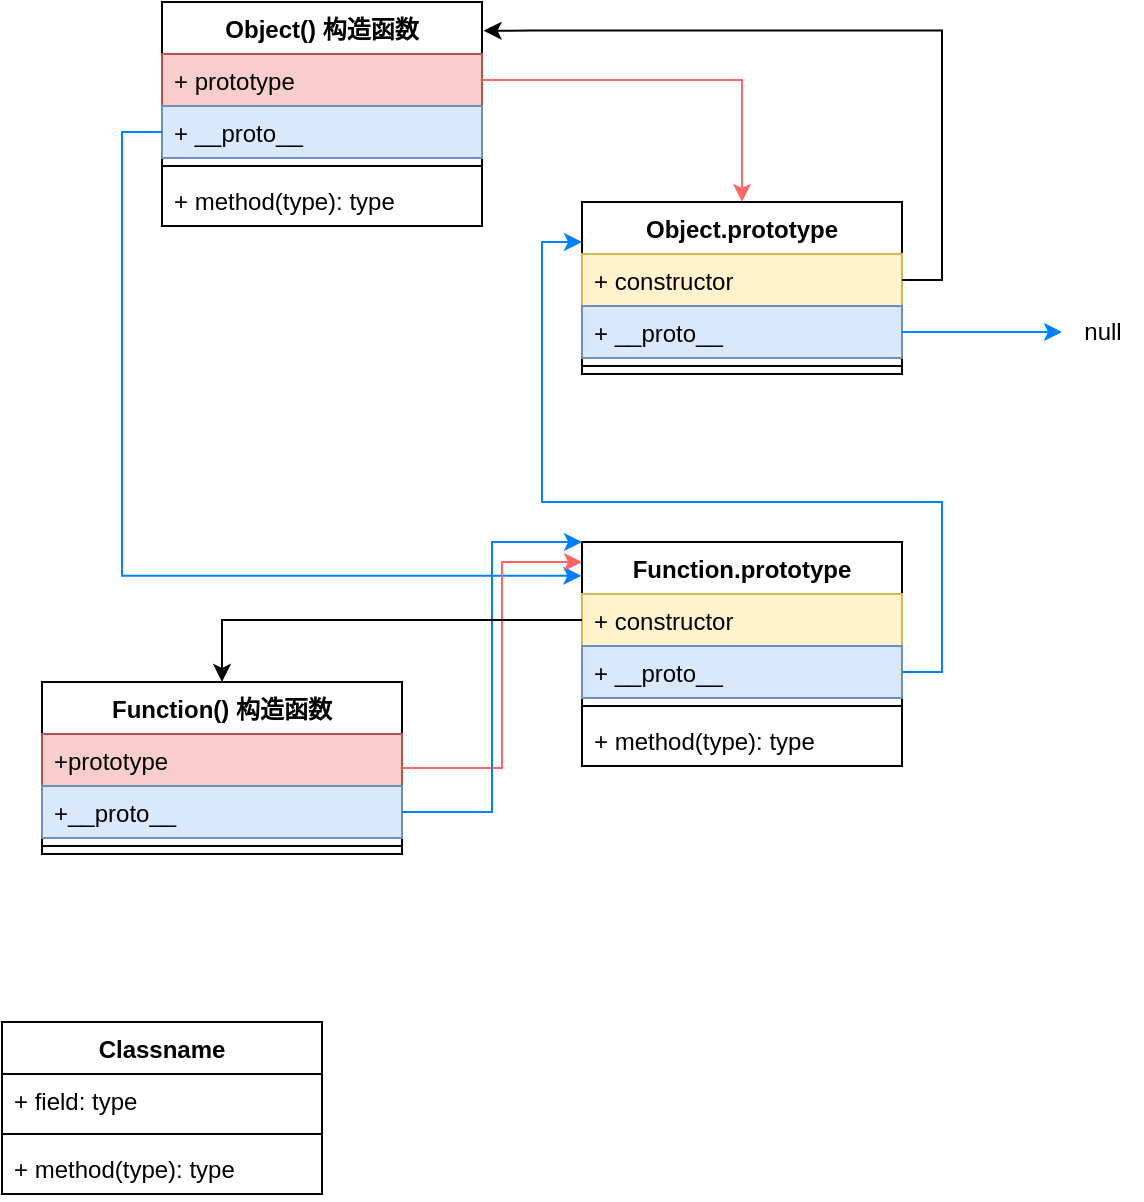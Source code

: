 <mxfile version="20.4.0" type="github">
  <diagram id="lYpcWW5-ztusVyyZHBZA" name="第 1 页">
    <mxGraphModel dx="1038" dy="491" grid="1" gridSize="10" guides="1" tooltips="1" connect="1" arrows="1" fold="1" page="1" pageScale="1" pageWidth="827" pageHeight="1169" math="0" shadow="0">
      <root>
        <mxCell id="0" />
        <mxCell id="1" parent="0" />
        <mxCell id="QlODTqc4w6RgfLnlHrVJ-2" value="Object.prototype" style="swimlane;fontStyle=1;align=center;verticalAlign=top;childLayout=stackLayout;horizontal=1;startSize=26;horizontalStack=0;resizeParent=1;resizeParentMax=0;resizeLast=0;collapsible=1;marginBottom=0;" vertex="1" parent="1">
          <mxGeometry x="520" y="260" width="160" height="86" as="geometry" />
        </mxCell>
        <mxCell id="QlODTqc4w6RgfLnlHrVJ-15" value="+ constructor" style="text;strokeColor=#d6b656;fillColor=#fff2cc;align=left;verticalAlign=top;spacingLeft=4;spacingRight=4;overflow=hidden;rotatable=0;points=[[0,0.5],[1,0.5]];portConstraint=eastwest;" vertex="1" parent="QlODTqc4w6RgfLnlHrVJ-2">
          <mxGeometry y="26" width="160" height="26" as="geometry" />
        </mxCell>
        <mxCell id="QlODTqc4w6RgfLnlHrVJ-6" value="+ __proto__" style="text;strokeColor=#6c8ebf;fillColor=#dae8fc;align=left;verticalAlign=top;spacingLeft=4;spacingRight=4;overflow=hidden;rotatable=0;points=[[0,0.5],[1,0.5]];portConstraint=eastwest;" vertex="1" parent="QlODTqc4w6RgfLnlHrVJ-2">
          <mxGeometry y="52" width="160" height="26" as="geometry" />
        </mxCell>
        <mxCell id="QlODTqc4w6RgfLnlHrVJ-4" value="" style="line;strokeWidth=1;fillColor=none;align=left;verticalAlign=middle;spacingTop=-1;spacingLeft=3;spacingRight=3;rotatable=0;labelPosition=right;points=[];portConstraint=eastwest;strokeColor=inherit;" vertex="1" parent="QlODTqc4w6RgfLnlHrVJ-2">
          <mxGeometry y="78" width="160" height="8" as="geometry" />
        </mxCell>
        <mxCell id="QlODTqc4w6RgfLnlHrVJ-7" value="null" style="text;html=1;align=center;verticalAlign=middle;resizable=0;points=[];autosize=1;strokeColor=none;fillColor=none;" vertex="1" parent="1">
          <mxGeometry x="760" y="310" width="40" height="30" as="geometry" />
        </mxCell>
        <mxCell id="QlODTqc4w6RgfLnlHrVJ-8" style="edgeStyle=orthogonalEdgeStyle;rounded=0;orthogonalLoop=1;jettySize=auto;html=1;exitX=1;exitY=0.5;exitDx=0;exitDy=0;strokeColor=#007FFF;" edge="1" parent="1" source="QlODTqc4w6RgfLnlHrVJ-6" target="QlODTqc4w6RgfLnlHrVJ-7">
          <mxGeometry relative="1" as="geometry" />
        </mxCell>
        <mxCell id="QlODTqc4w6RgfLnlHrVJ-9" value="Object() 构造函数" style="swimlane;fontStyle=1;align=center;verticalAlign=top;childLayout=stackLayout;horizontal=1;startSize=26;horizontalStack=0;resizeParent=1;resizeParentMax=0;resizeLast=0;collapsible=1;marginBottom=0;" vertex="1" parent="1">
          <mxGeometry x="310" y="160" width="160" height="112" as="geometry" />
        </mxCell>
        <mxCell id="QlODTqc4w6RgfLnlHrVJ-21" value="+ prototype" style="text;strokeColor=#b85450;fillColor=#f8cecc;align=left;verticalAlign=top;spacingLeft=4;spacingRight=4;overflow=hidden;rotatable=0;points=[[0,0.5],[1,0.5]];portConstraint=eastwest;" vertex="1" parent="QlODTqc4w6RgfLnlHrVJ-9">
          <mxGeometry y="26" width="160" height="26" as="geometry" />
        </mxCell>
        <mxCell id="QlODTqc4w6RgfLnlHrVJ-10" value="+ __proto__" style="text;align=left;verticalAlign=top;spacingLeft=4;spacingRight=4;overflow=hidden;rotatable=0;points=[[0,0.5],[1,0.5]];portConstraint=eastwest;fillColor=#dae8fc;strokeColor=#6c8ebf;" vertex="1" parent="QlODTqc4w6RgfLnlHrVJ-9">
          <mxGeometry y="52" width="160" height="26" as="geometry" />
        </mxCell>
        <mxCell id="QlODTqc4w6RgfLnlHrVJ-11" value="" style="line;strokeWidth=1;fillColor=none;align=left;verticalAlign=middle;spacingTop=-1;spacingLeft=3;spacingRight=3;rotatable=0;labelPosition=right;points=[];portConstraint=eastwest;strokeColor=inherit;" vertex="1" parent="QlODTqc4w6RgfLnlHrVJ-9">
          <mxGeometry y="78" width="160" height="8" as="geometry" />
        </mxCell>
        <mxCell id="QlODTqc4w6RgfLnlHrVJ-12" value="+ method(type): type" style="text;strokeColor=none;fillColor=none;align=left;verticalAlign=top;spacingLeft=4;spacingRight=4;overflow=hidden;rotatable=0;points=[[0,0.5],[1,0.5]];portConstraint=eastwest;" vertex="1" parent="QlODTqc4w6RgfLnlHrVJ-9">
          <mxGeometry y="86" width="160" height="26" as="geometry" />
        </mxCell>
        <mxCell id="QlODTqc4w6RgfLnlHrVJ-13" style="edgeStyle=orthogonalEdgeStyle;rounded=0;orthogonalLoop=1;jettySize=auto;html=1;entryX=0.5;entryY=0;entryDx=0;entryDy=0;strokeColor=#FF6666;" edge="1" parent="1" source="QlODTqc4w6RgfLnlHrVJ-21" target="QlODTqc4w6RgfLnlHrVJ-2">
          <mxGeometry relative="1" as="geometry" />
        </mxCell>
        <mxCell id="QlODTqc4w6RgfLnlHrVJ-16" style="edgeStyle=orthogonalEdgeStyle;rounded=0;orthogonalLoop=1;jettySize=auto;html=1;exitX=1;exitY=0.5;exitDx=0;exitDy=0;entryX=1.005;entryY=0.128;entryDx=0;entryDy=0;entryPerimeter=0;" edge="1" parent="1" source="QlODTqc4w6RgfLnlHrVJ-15" target="QlODTqc4w6RgfLnlHrVJ-9">
          <mxGeometry relative="1" as="geometry" />
        </mxCell>
        <mxCell id="QlODTqc4w6RgfLnlHrVJ-17" value="Function.prototype" style="swimlane;fontStyle=1;align=center;verticalAlign=top;childLayout=stackLayout;horizontal=1;startSize=26;horizontalStack=0;resizeParent=1;resizeParentMax=0;resizeLast=0;collapsible=1;marginBottom=0;" vertex="1" parent="1">
          <mxGeometry x="520" y="430" width="160" height="112" as="geometry" />
        </mxCell>
        <mxCell id="QlODTqc4w6RgfLnlHrVJ-18" value="+ constructor" style="text;strokeColor=#d6b656;fillColor=#fff2cc;align=left;verticalAlign=top;spacingLeft=4;spacingRight=4;overflow=hidden;rotatable=0;points=[[0,0.5],[1,0.5]];portConstraint=eastwest;" vertex="1" parent="QlODTqc4w6RgfLnlHrVJ-17">
          <mxGeometry y="26" width="160" height="26" as="geometry" />
        </mxCell>
        <mxCell id="QlODTqc4w6RgfLnlHrVJ-32" value="+ __proto__" style="text;strokeColor=#6c8ebf;fillColor=#dae8fc;align=left;verticalAlign=top;spacingLeft=4;spacingRight=4;overflow=hidden;rotatable=0;points=[[0,0.5],[1,0.5]];portConstraint=eastwest;" vertex="1" parent="QlODTqc4w6RgfLnlHrVJ-17">
          <mxGeometry y="52" width="160" height="26" as="geometry" />
        </mxCell>
        <mxCell id="QlODTqc4w6RgfLnlHrVJ-19" value="" style="line;strokeWidth=1;fillColor=none;align=left;verticalAlign=middle;spacingTop=-1;spacingLeft=3;spacingRight=3;rotatable=0;labelPosition=right;points=[];portConstraint=eastwest;strokeColor=inherit;" vertex="1" parent="QlODTqc4w6RgfLnlHrVJ-17">
          <mxGeometry y="78" width="160" height="8" as="geometry" />
        </mxCell>
        <mxCell id="QlODTqc4w6RgfLnlHrVJ-20" value="+ method(type): type" style="text;strokeColor=none;fillColor=none;align=left;verticalAlign=top;spacingLeft=4;spacingRight=4;overflow=hidden;rotatable=0;points=[[0,0.5],[1,0.5]];portConstraint=eastwest;" vertex="1" parent="QlODTqc4w6RgfLnlHrVJ-17">
          <mxGeometry y="86" width="160" height="26" as="geometry" />
        </mxCell>
        <mxCell id="QlODTqc4w6RgfLnlHrVJ-22" style="edgeStyle=orthogonalEdgeStyle;rounded=0;orthogonalLoop=1;jettySize=auto;html=1;exitX=0;exitY=0.5;exitDx=0;exitDy=0;entryX=-0.002;entryY=0.151;entryDx=0;entryDy=0;entryPerimeter=0;strokeColor=#007FFF;" edge="1" parent="1" source="QlODTqc4w6RgfLnlHrVJ-10" target="QlODTqc4w6RgfLnlHrVJ-17">
          <mxGeometry relative="1" as="geometry" />
        </mxCell>
        <mxCell id="QlODTqc4w6RgfLnlHrVJ-23" style="edgeStyle=orthogonalEdgeStyle;rounded=0;orthogonalLoop=1;jettySize=auto;html=1;exitX=1;exitY=0.5;exitDx=0;exitDy=0;strokeColor=#007FFF;" edge="1" parent="1" source="QlODTqc4w6RgfLnlHrVJ-32" target="QlODTqc4w6RgfLnlHrVJ-2">
          <mxGeometry relative="1" as="geometry">
            <mxPoint x="500" y="250" as="targetPoint" />
            <Array as="points">
              <mxPoint x="700" y="495" />
              <mxPoint x="700" y="410" />
              <mxPoint x="500" y="410" />
              <mxPoint x="500" y="280" />
            </Array>
          </mxGeometry>
        </mxCell>
        <mxCell id="QlODTqc4w6RgfLnlHrVJ-24" value="Function() 构造函数" style="swimlane;fontStyle=1;align=center;verticalAlign=top;childLayout=stackLayout;horizontal=1;startSize=26;horizontalStack=0;resizeParent=1;resizeParentMax=0;resizeLast=0;collapsible=1;marginBottom=0;" vertex="1" parent="1">
          <mxGeometry x="250" y="500" width="180" height="86" as="geometry" />
        </mxCell>
        <mxCell id="QlODTqc4w6RgfLnlHrVJ-30" value="+prototype" style="text;strokeColor=#b85450;fillColor=#f8cecc;align=left;verticalAlign=top;spacingLeft=4;spacingRight=4;overflow=hidden;rotatable=0;points=[[0,0.5],[1,0.5]];portConstraint=eastwest;" vertex="1" parent="QlODTqc4w6RgfLnlHrVJ-24">
          <mxGeometry y="26" width="180" height="26" as="geometry" />
        </mxCell>
        <mxCell id="QlODTqc4w6RgfLnlHrVJ-25" value="+__proto__" style="text;strokeColor=#6c8ebf;fillColor=#dae8fc;align=left;verticalAlign=top;spacingLeft=4;spacingRight=4;overflow=hidden;rotatable=0;points=[[0,0.5],[1,0.5]];portConstraint=eastwest;" vertex="1" parent="QlODTqc4w6RgfLnlHrVJ-24">
          <mxGeometry y="52" width="180" height="26" as="geometry" />
        </mxCell>
        <mxCell id="QlODTqc4w6RgfLnlHrVJ-26" value="" style="line;strokeWidth=1;fillColor=none;align=left;verticalAlign=middle;spacingTop=-1;spacingLeft=3;spacingRight=3;rotatable=0;labelPosition=right;points=[];portConstraint=eastwest;strokeColor=inherit;" vertex="1" parent="QlODTqc4w6RgfLnlHrVJ-24">
          <mxGeometry y="78" width="180" height="8" as="geometry" />
        </mxCell>
        <mxCell id="QlODTqc4w6RgfLnlHrVJ-29" value="" style="edgeStyle=orthogonalEdgeStyle;rounded=0;orthogonalLoop=1;jettySize=auto;html=1;strokeColor=#FF6666;exitX=1;exitY=0.5;exitDx=0;exitDy=0;" edge="1" parent="1" source="QlODTqc4w6RgfLnlHrVJ-24">
          <mxGeometry relative="1" as="geometry">
            <mxPoint x="520" y="440" as="targetPoint" />
            <Array as="points">
              <mxPoint x="480" y="543" />
              <mxPoint x="480" y="440" />
            </Array>
          </mxGeometry>
        </mxCell>
        <mxCell id="QlODTqc4w6RgfLnlHrVJ-31" style="edgeStyle=orthogonalEdgeStyle;rounded=0;orthogonalLoop=1;jettySize=auto;html=1;exitX=1;exitY=0.5;exitDx=0;exitDy=0;entryX=0;entryY=0;entryDx=0;entryDy=0;strokeColor=#007FFF;" edge="1" parent="1" source="QlODTqc4w6RgfLnlHrVJ-25" target="QlODTqc4w6RgfLnlHrVJ-17">
          <mxGeometry relative="1" as="geometry">
            <Array as="points">
              <mxPoint x="475" y="565" />
              <mxPoint x="475" y="430" />
            </Array>
          </mxGeometry>
        </mxCell>
        <mxCell id="QlODTqc4w6RgfLnlHrVJ-34" style="edgeStyle=orthogonalEdgeStyle;rounded=0;orthogonalLoop=1;jettySize=auto;html=1;exitX=0;exitY=0.5;exitDx=0;exitDy=0;entryX=0.5;entryY=0;entryDx=0;entryDy=0;strokeColor=#000000;" edge="1" parent="1" source="QlODTqc4w6RgfLnlHrVJ-18" target="QlODTqc4w6RgfLnlHrVJ-24">
          <mxGeometry relative="1" as="geometry" />
        </mxCell>
        <mxCell id="QlODTqc4w6RgfLnlHrVJ-35" value="Classname" style="swimlane;fontStyle=1;align=center;verticalAlign=top;childLayout=stackLayout;horizontal=1;startSize=26;horizontalStack=0;resizeParent=1;resizeParentMax=0;resizeLast=0;collapsible=1;marginBottom=0;" vertex="1" parent="1">
          <mxGeometry x="230" y="670" width="160" height="86" as="geometry" />
        </mxCell>
        <mxCell id="QlODTqc4w6RgfLnlHrVJ-36" value="+ field: type" style="text;strokeColor=none;fillColor=none;align=left;verticalAlign=top;spacingLeft=4;spacingRight=4;overflow=hidden;rotatable=0;points=[[0,0.5],[1,0.5]];portConstraint=eastwest;" vertex="1" parent="QlODTqc4w6RgfLnlHrVJ-35">
          <mxGeometry y="26" width="160" height="26" as="geometry" />
        </mxCell>
        <mxCell id="QlODTqc4w6RgfLnlHrVJ-37" value="" style="line;strokeWidth=1;fillColor=none;align=left;verticalAlign=middle;spacingTop=-1;spacingLeft=3;spacingRight=3;rotatable=0;labelPosition=right;points=[];portConstraint=eastwest;strokeColor=inherit;" vertex="1" parent="QlODTqc4w6RgfLnlHrVJ-35">
          <mxGeometry y="52" width="160" height="8" as="geometry" />
        </mxCell>
        <mxCell id="QlODTqc4w6RgfLnlHrVJ-38" value="+ method(type): type" style="text;strokeColor=none;fillColor=none;align=left;verticalAlign=top;spacingLeft=4;spacingRight=4;overflow=hidden;rotatable=0;points=[[0,0.5],[1,0.5]];portConstraint=eastwest;" vertex="1" parent="QlODTqc4w6RgfLnlHrVJ-35">
          <mxGeometry y="60" width="160" height="26" as="geometry" />
        </mxCell>
      </root>
    </mxGraphModel>
  </diagram>
</mxfile>
